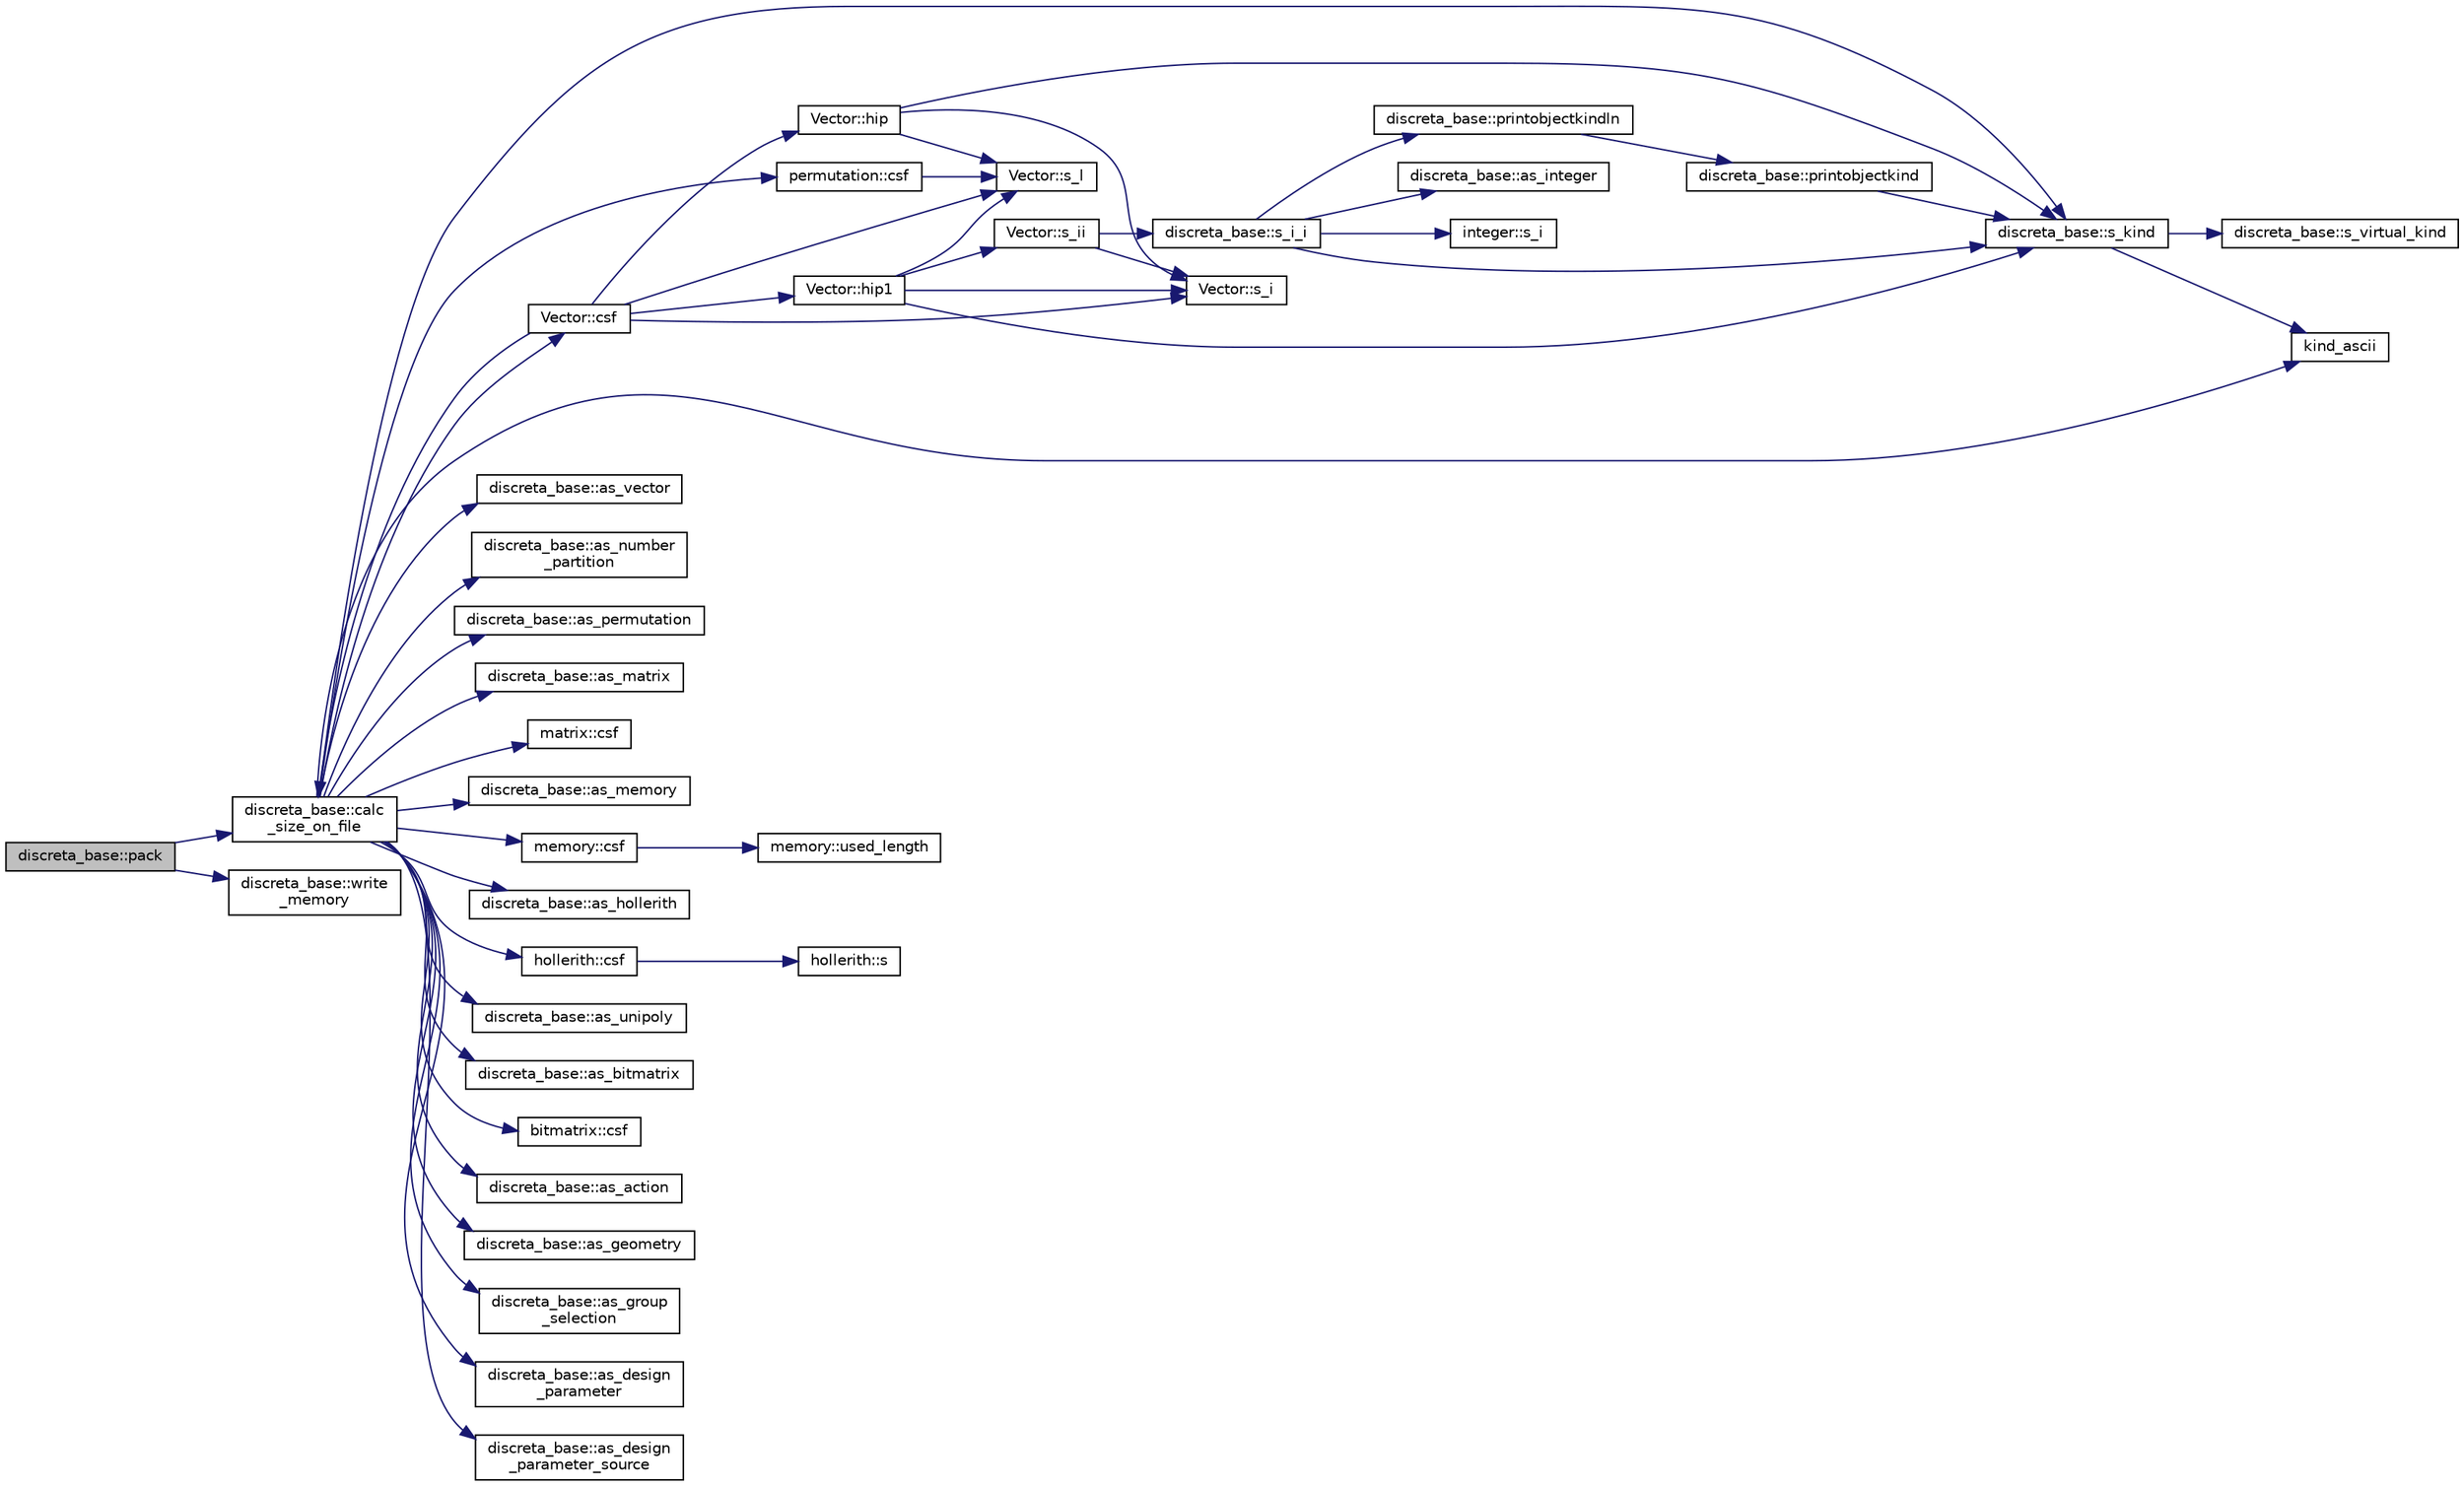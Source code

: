 digraph "discreta_base::pack"
{
  edge [fontname="Helvetica",fontsize="10",labelfontname="Helvetica",labelfontsize="10"];
  node [fontname="Helvetica",fontsize="10",shape=record];
  rankdir="LR";
  Node14895 [label="discreta_base::pack",height=0.2,width=0.4,color="black", fillcolor="grey75", style="filled", fontcolor="black"];
  Node14895 -> Node14896 [color="midnightblue",fontsize="10",style="solid",fontname="Helvetica"];
  Node14896 [label="discreta_base::calc\l_size_on_file",height=0.2,width=0.4,color="black", fillcolor="white", style="filled",URL="$d7/d71/classdiscreta__base.html#ae342640849a0b5bd6096b8e29c7145ff"];
  Node14896 -> Node14897 [color="midnightblue",fontsize="10",style="solid",fontname="Helvetica"];
  Node14897 [label="discreta_base::s_kind",height=0.2,width=0.4,color="black", fillcolor="white", style="filled",URL="$d7/d71/classdiscreta__base.html#a8a830025c74adbbc3362418a7c2ba157"];
  Node14897 -> Node14898 [color="midnightblue",fontsize="10",style="solid",fontname="Helvetica"];
  Node14898 [label="discreta_base::s_virtual_kind",height=0.2,width=0.4,color="black", fillcolor="white", style="filled",URL="$d7/d71/classdiscreta__base.html#a52778a6d6943a468be083d0785d418fb"];
  Node14897 -> Node14899 [color="midnightblue",fontsize="10",style="solid",fontname="Helvetica"];
  Node14899 [label="kind_ascii",height=0.2,width=0.4,color="black", fillcolor="white", style="filled",URL="$d9/d60/discreta_8h.html#ad0ce825a9f29bc6cec27e1b64cfe27bf"];
  Node14896 -> Node14900 [color="midnightblue",fontsize="10",style="solid",fontname="Helvetica"];
  Node14900 [label="discreta_base::as_vector",height=0.2,width=0.4,color="black", fillcolor="white", style="filled",URL="$d7/d71/classdiscreta__base.html#a7bdd6cae39c380b128ee9e17e42cf020"];
  Node14896 -> Node14901 [color="midnightblue",fontsize="10",style="solid",fontname="Helvetica"];
  Node14901 [label="Vector::csf",height=0.2,width=0.4,color="black", fillcolor="white", style="filled",URL="$d5/db2/class_vector.html#a7bbfe1d599a93f58b2150a026a27b0f4"];
  Node14901 -> Node14902 [color="midnightblue",fontsize="10",style="solid",fontname="Helvetica"];
  Node14902 [label="Vector::s_l",height=0.2,width=0.4,color="black", fillcolor="white", style="filled",URL="$d5/db2/class_vector.html#ad2dc082288f858d22a528832289e0704"];
  Node14901 -> Node14903 [color="midnightblue",fontsize="10",style="solid",fontname="Helvetica"];
  Node14903 [label="Vector::hip",height=0.2,width=0.4,color="black", fillcolor="white", style="filled",URL="$d5/db2/class_vector.html#a996f4e7f37126389c883537b063d583e"];
  Node14903 -> Node14902 [color="midnightblue",fontsize="10",style="solid",fontname="Helvetica"];
  Node14903 -> Node14904 [color="midnightblue",fontsize="10",style="solid",fontname="Helvetica"];
  Node14904 [label="Vector::s_i",height=0.2,width=0.4,color="black", fillcolor="white", style="filled",URL="$d5/db2/class_vector.html#a1c4fe1752523df8119f70dd550244871"];
  Node14903 -> Node14897 [color="midnightblue",fontsize="10",style="solid",fontname="Helvetica"];
  Node14901 -> Node14905 [color="midnightblue",fontsize="10",style="solid",fontname="Helvetica"];
  Node14905 [label="Vector::hip1",height=0.2,width=0.4,color="black", fillcolor="white", style="filled",URL="$d5/db2/class_vector.html#a5ce49604a9d0d59e42e4cbad25597334"];
  Node14905 -> Node14902 [color="midnightblue",fontsize="10",style="solid",fontname="Helvetica"];
  Node14905 -> Node14904 [color="midnightblue",fontsize="10",style="solid",fontname="Helvetica"];
  Node14905 -> Node14897 [color="midnightblue",fontsize="10",style="solid",fontname="Helvetica"];
  Node14905 -> Node14906 [color="midnightblue",fontsize="10",style="solid",fontname="Helvetica"];
  Node14906 [label="Vector::s_ii",height=0.2,width=0.4,color="black", fillcolor="white", style="filled",URL="$d5/db2/class_vector.html#a75d4942cc7b9794717b4846c10520db8"];
  Node14906 -> Node14904 [color="midnightblue",fontsize="10",style="solid",fontname="Helvetica"];
  Node14906 -> Node14907 [color="midnightblue",fontsize="10",style="solid",fontname="Helvetica"];
  Node14907 [label="discreta_base::s_i_i",height=0.2,width=0.4,color="black", fillcolor="white", style="filled",URL="$d7/d71/classdiscreta__base.html#aadb92c01fbe69b3034b0214b33fbc735"];
  Node14907 -> Node14897 [color="midnightblue",fontsize="10",style="solid",fontname="Helvetica"];
  Node14907 -> Node14908 [color="midnightblue",fontsize="10",style="solid",fontname="Helvetica"];
  Node14908 [label="discreta_base::printobjectkindln",height=0.2,width=0.4,color="black", fillcolor="white", style="filled",URL="$d7/d71/classdiscreta__base.html#a677ccc8f392ebedde05e453f8cf59559"];
  Node14908 -> Node14909 [color="midnightblue",fontsize="10",style="solid",fontname="Helvetica"];
  Node14909 [label="discreta_base::printobjectkind",height=0.2,width=0.4,color="black", fillcolor="white", style="filled",URL="$d7/d71/classdiscreta__base.html#aa75a1314aa706909b029664944904231"];
  Node14909 -> Node14897 [color="midnightblue",fontsize="10",style="solid",fontname="Helvetica"];
  Node14907 -> Node14910 [color="midnightblue",fontsize="10",style="solid",fontname="Helvetica"];
  Node14910 [label="discreta_base::as_integer",height=0.2,width=0.4,color="black", fillcolor="white", style="filled",URL="$d7/d71/classdiscreta__base.html#a00d7691eaf874fd283d942692fe8dd26"];
  Node14907 -> Node14911 [color="midnightblue",fontsize="10",style="solid",fontname="Helvetica"];
  Node14911 [label="integer::s_i",height=0.2,width=0.4,color="black", fillcolor="white", style="filled",URL="$d0/de5/classinteger.html#adf28e9f94d4c844adaa950deeb80b904"];
  Node14901 -> Node14904 [color="midnightblue",fontsize="10",style="solid",fontname="Helvetica"];
  Node14901 -> Node14896 [color="midnightblue",fontsize="10",style="solid",fontname="Helvetica"];
  Node14896 -> Node14912 [color="midnightblue",fontsize="10",style="solid",fontname="Helvetica"];
  Node14912 [label="discreta_base::as_number\l_partition",height=0.2,width=0.4,color="black", fillcolor="white", style="filled",URL="$d7/d71/classdiscreta__base.html#a307aa09de0e925d46697707968ffab00"];
  Node14896 -> Node14913 [color="midnightblue",fontsize="10",style="solid",fontname="Helvetica"];
  Node14913 [label="discreta_base::as_permutation",height=0.2,width=0.4,color="black", fillcolor="white", style="filled",URL="$d7/d71/classdiscreta__base.html#aa4e72f36a82984239b12ae831e131098"];
  Node14896 -> Node14914 [color="midnightblue",fontsize="10",style="solid",fontname="Helvetica"];
  Node14914 [label="permutation::csf",height=0.2,width=0.4,color="black", fillcolor="white", style="filled",URL="$d0/d08/classpermutation.html#a121bb8f936f6e1e4101ef59d04c3998a"];
  Node14914 -> Node14902 [color="midnightblue",fontsize="10",style="solid",fontname="Helvetica"];
  Node14896 -> Node14915 [color="midnightblue",fontsize="10",style="solid",fontname="Helvetica"];
  Node14915 [label="discreta_base::as_matrix",height=0.2,width=0.4,color="black", fillcolor="white", style="filled",URL="$d7/d71/classdiscreta__base.html#ae4d7f56d917a4707b838fbffde6467ff"];
  Node14896 -> Node14916 [color="midnightblue",fontsize="10",style="solid",fontname="Helvetica"];
  Node14916 [label="matrix::csf",height=0.2,width=0.4,color="black", fillcolor="white", style="filled",URL="$d1/d8d/classmatrix.html#af06fd7824274febfcc10f734a06d1a6e"];
  Node14896 -> Node14917 [color="midnightblue",fontsize="10",style="solid",fontname="Helvetica"];
  Node14917 [label="discreta_base::as_memory",height=0.2,width=0.4,color="black", fillcolor="white", style="filled",URL="$d7/d71/classdiscreta__base.html#ad94b2d7dce0cd4fa22db57f6e79c4bd2"];
  Node14896 -> Node14918 [color="midnightblue",fontsize="10",style="solid",fontname="Helvetica"];
  Node14918 [label="memory::csf",height=0.2,width=0.4,color="black", fillcolor="white", style="filled",URL="$d8/d99/classmemory.html#a7f6c3fb11d9ef25fce0aa093bc9d9216"];
  Node14918 -> Node14919 [color="midnightblue",fontsize="10",style="solid",fontname="Helvetica"];
  Node14919 [label="memory::used_length",height=0.2,width=0.4,color="black", fillcolor="white", style="filled",URL="$d8/d99/classmemory.html#a3312a01b206cef29ec0f85ee340002dd"];
  Node14896 -> Node14920 [color="midnightblue",fontsize="10",style="solid",fontname="Helvetica"];
  Node14920 [label="discreta_base::as_hollerith",height=0.2,width=0.4,color="black", fillcolor="white", style="filled",URL="$d7/d71/classdiscreta__base.html#a3e66f82711f314710107e2f29e589690"];
  Node14896 -> Node14921 [color="midnightblue",fontsize="10",style="solid",fontname="Helvetica"];
  Node14921 [label="hollerith::csf",height=0.2,width=0.4,color="black", fillcolor="white", style="filled",URL="$d8/d99/classhollerith.html#ac3e7f35e2c6d82a9825297577e1011ba"];
  Node14921 -> Node14922 [color="midnightblue",fontsize="10",style="solid",fontname="Helvetica"];
  Node14922 [label="hollerith::s",height=0.2,width=0.4,color="black", fillcolor="white", style="filled",URL="$d8/d99/classhollerith.html#af61fce2d06f211b25fe3838e4dfee77a"];
  Node14896 -> Node14923 [color="midnightblue",fontsize="10",style="solid",fontname="Helvetica"];
  Node14923 [label="discreta_base::as_unipoly",height=0.2,width=0.4,color="black", fillcolor="white", style="filled",URL="$d7/d71/classdiscreta__base.html#ad50d8027f039fe5c2478cddb243adc9d"];
  Node14896 -> Node14924 [color="midnightblue",fontsize="10",style="solid",fontname="Helvetica"];
  Node14924 [label="discreta_base::as_bitmatrix",height=0.2,width=0.4,color="black", fillcolor="white", style="filled",URL="$d7/d71/classdiscreta__base.html#a071ad54ea8ef6c9d1d15f532e5a76df6"];
  Node14896 -> Node14925 [color="midnightblue",fontsize="10",style="solid",fontname="Helvetica"];
  Node14925 [label="bitmatrix::csf",height=0.2,width=0.4,color="black", fillcolor="white", style="filled",URL="$de/dc8/classbitmatrix.html#a2d11a854ea302b0e6fa61c9c6607deaf"];
  Node14896 -> Node14926 [color="midnightblue",fontsize="10",style="solid",fontname="Helvetica"];
  Node14926 [label="discreta_base::as_action",height=0.2,width=0.4,color="black", fillcolor="white", style="filled",URL="$d7/d71/classdiscreta__base.html#aee03453d453c64f57eb30bf482d3ba8a"];
  Node14896 -> Node14927 [color="midnightblue",fontsize="10",style="solid",fontname="Helvetica"];
  Node14927 [label="discreta_base::as_geometry",height=0.2,width=0.4,color="black", fillcolor="white", style="filled",URL="$d7/d71/classdiscreta__base.html#a38fc7b4cdd830703e9d87354b79bc5c8"];
  Node14896 -> Node14928 [color="midnightblue",fontsize="10",style="solid",fontname="Helvetica"];
  Node14928 [label="discreta_base::as_group\l_selection",height=0.2,width=0.4,color="black", fillcolor="white", style="filled",URL="$d7/d71/classdiscreta__base.html#aae1bac4883c567718bef9fb610abbdc8"];
  Node14896 -> Node14929 [color="midnightblue",fontsize="10",style="solid",fontname="Helvetica"];
  Node14929 [label="discreta_base::as_design\l_parameter",height=0.2,width=0.4,color="black", fillcolor="white", style="filled",URL="$d7/d71/classdiscreta__base.html#aab24ff38ea1c5471ab3de42e014d0f2a"];
  Node14896 -> Node14930 [color="midnightblue",fontsize="10",style="solid",fontname="Helvetica"];
  Node14930 [label="discreta_base::as_design\l_parameter_source",height=0.2,width=0.4,color="black", fillcolor="white", style="filled",URL="$d7/d71/classdiscreta__base.html#a59cbf837c6582ded5bc586265d13d81a"];
  Node14896 -> Node14899 [color="midnightblue",fontsize="10",style="solid",fontname="Helvetica"];
  Node14895 -> Node14931 [color="midnightblue",fontsize="10",style="solid",fontname="Helvetica"];
  Node14931 [label="discreta_base::write\l_memory",height=0.2,width=0.4,color="black", fillcolor="white", style="filled",URL="$d7/d71/classdiscreta__base.html#a449ed7914b693346288f56a60b12c4af"];
}
